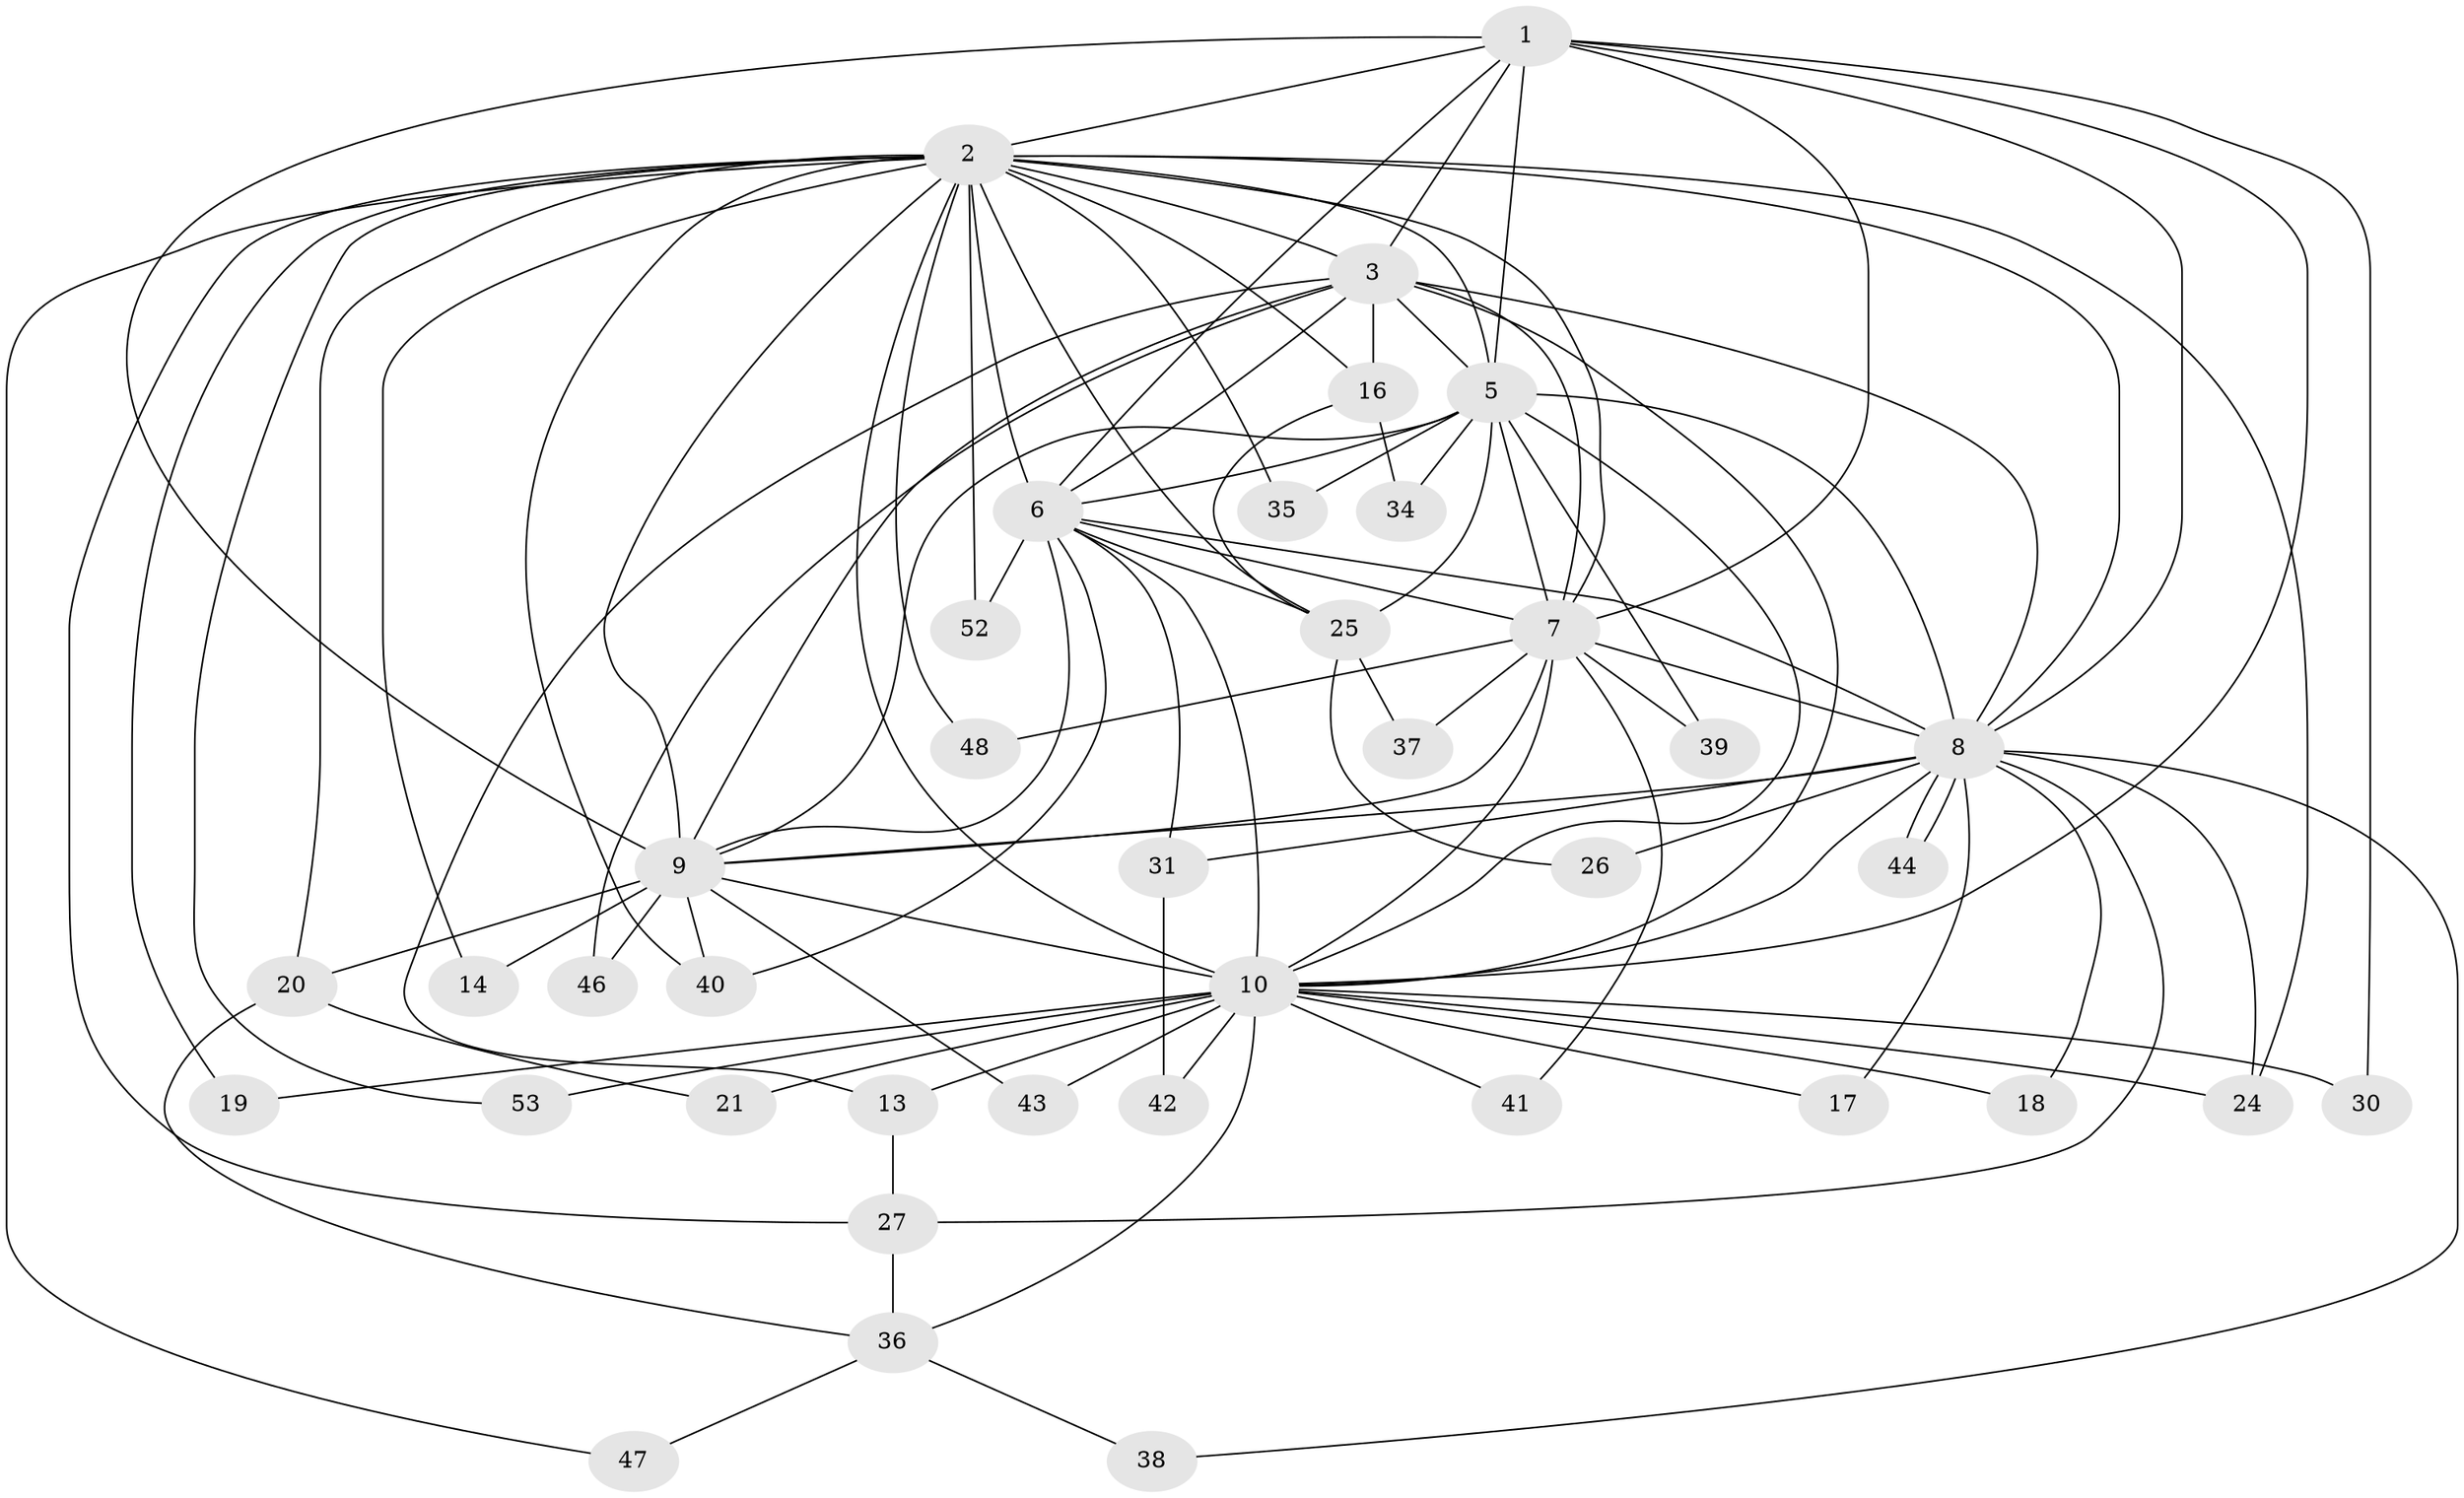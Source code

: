 // Generated by graph-tools (version 1.1) at 2025/51/02/27/25 19:51:45]
// undirected, 39 vertices, 102 edges
graph export_dot {
graph [start="1"]
  node [color=gray90,style=filled];
  1 [super="+23"];
  2 [super="+4"];
  3 [super="+11"];
  5 [super="+22"];
  6 [super="+28"];
  7 [super="+50"];
  8 [super="+15"];
  9 [super="+51"];
  10 [super="+12"];
  13;
  14;
  16 [super="+45"];
  17;
  18;
  19;
  20;
  21;
  24 [super="+32"];
  25 [super="+29"];
  26;
  27 [super="+33"];
  30;
  31;
  34;
  35;
  36 [super="+49"];
  37;
  38;
  39;
  40 [super="+54"];
  41;
  42;
  43;
  44 [super="+55"];
  46;
  47;
  48;
  52;
  53;
  1 -- 2 [weight=2];
  1 -- 3;
  1 -- 5;
  1 -- 6;
  1 -- 7;
  1 -- 8;
  1 -- 9;
  1 -- 10 [weight=2];
  1 -- 30;
  2 -- 3 [weight=2];
  2 -- 5 [weight=2];
  2 -- 6 [weight=2];
  2 -- 7 [weight=2];
  2 -- 8 [weight=2];
  2 -- 9 [weight=2];
  2 -- 10 [weight=3];
  2 -- 20;
  2 -- 35;
  2 -- 47;
  2 -- 48;
  2 -- 52;
  2 -- 14;
  2 -- 16;
  2 -- 19;
  2 -- 24;
  2 -- 25;
  2 -- 27;
  2 -- 40;
  2 -- 53;
  3 -- 5;
  3 -- 6;
  3 -- 7;
  3 -- 8 [weight=2];
  3 -- 9;
  3 -- 10;
  3 -- 13;
  3 -- 16;
  3 -- 46;
  5 -- 6;
  5 -- 7;
  5 -- 8 [weight=2];
  5 -- 9;
  5 -- 10;
  5 -- 25;
  5 -- 34;
  5 -- 35;
  5 -- 39;
  6 -- 7;
  6 -- 8 [weight=2];
  6 -- 9;
  6 -- 10;
  6 -- 31;
  6 -- 40;
  6 -- 52;
  6 -- 25;
  7 -- 8;
  7 -- 9 [weight=2];
  7 -- 10;
  7 -- 37;
  7 -- 39;
  7 -- 41;
  7 -- 48;
  8 -- 9;
  8 -- 10;
  8 -- 17;
  8 -- 18;
  8 -- 26;
  8 -- 27;
  8 -- 31;
  8 -- 44 [weight=2];
  8 -- 44;
  8 -- 24;
  8 -- 38;
  9 -- 10;
  9 -- 14;
  9 -- 20 [weight=2];
  9 -- 43;
  9 -- 46;
  9 -- 40;
  10 -- 13;
  10 -- 17;
  10 -- 18;
  10 -- 19;
  10 -- 24;
  10 -- 30;
  10 -- 42;
  10 -- 43;
  10 -- 53;
  10 -- 36;
  10 -- 41;
  10 -- 21;
  13 -- 27;
  16 -- 34;
  16 -- 25;
  20 -- 21;
  20 -- 36;
  25 -- 26;
  25 -- 37;
  27 -- 36;
  31 -- 42;
  36 -- 38;
  36 -- 47;
}
